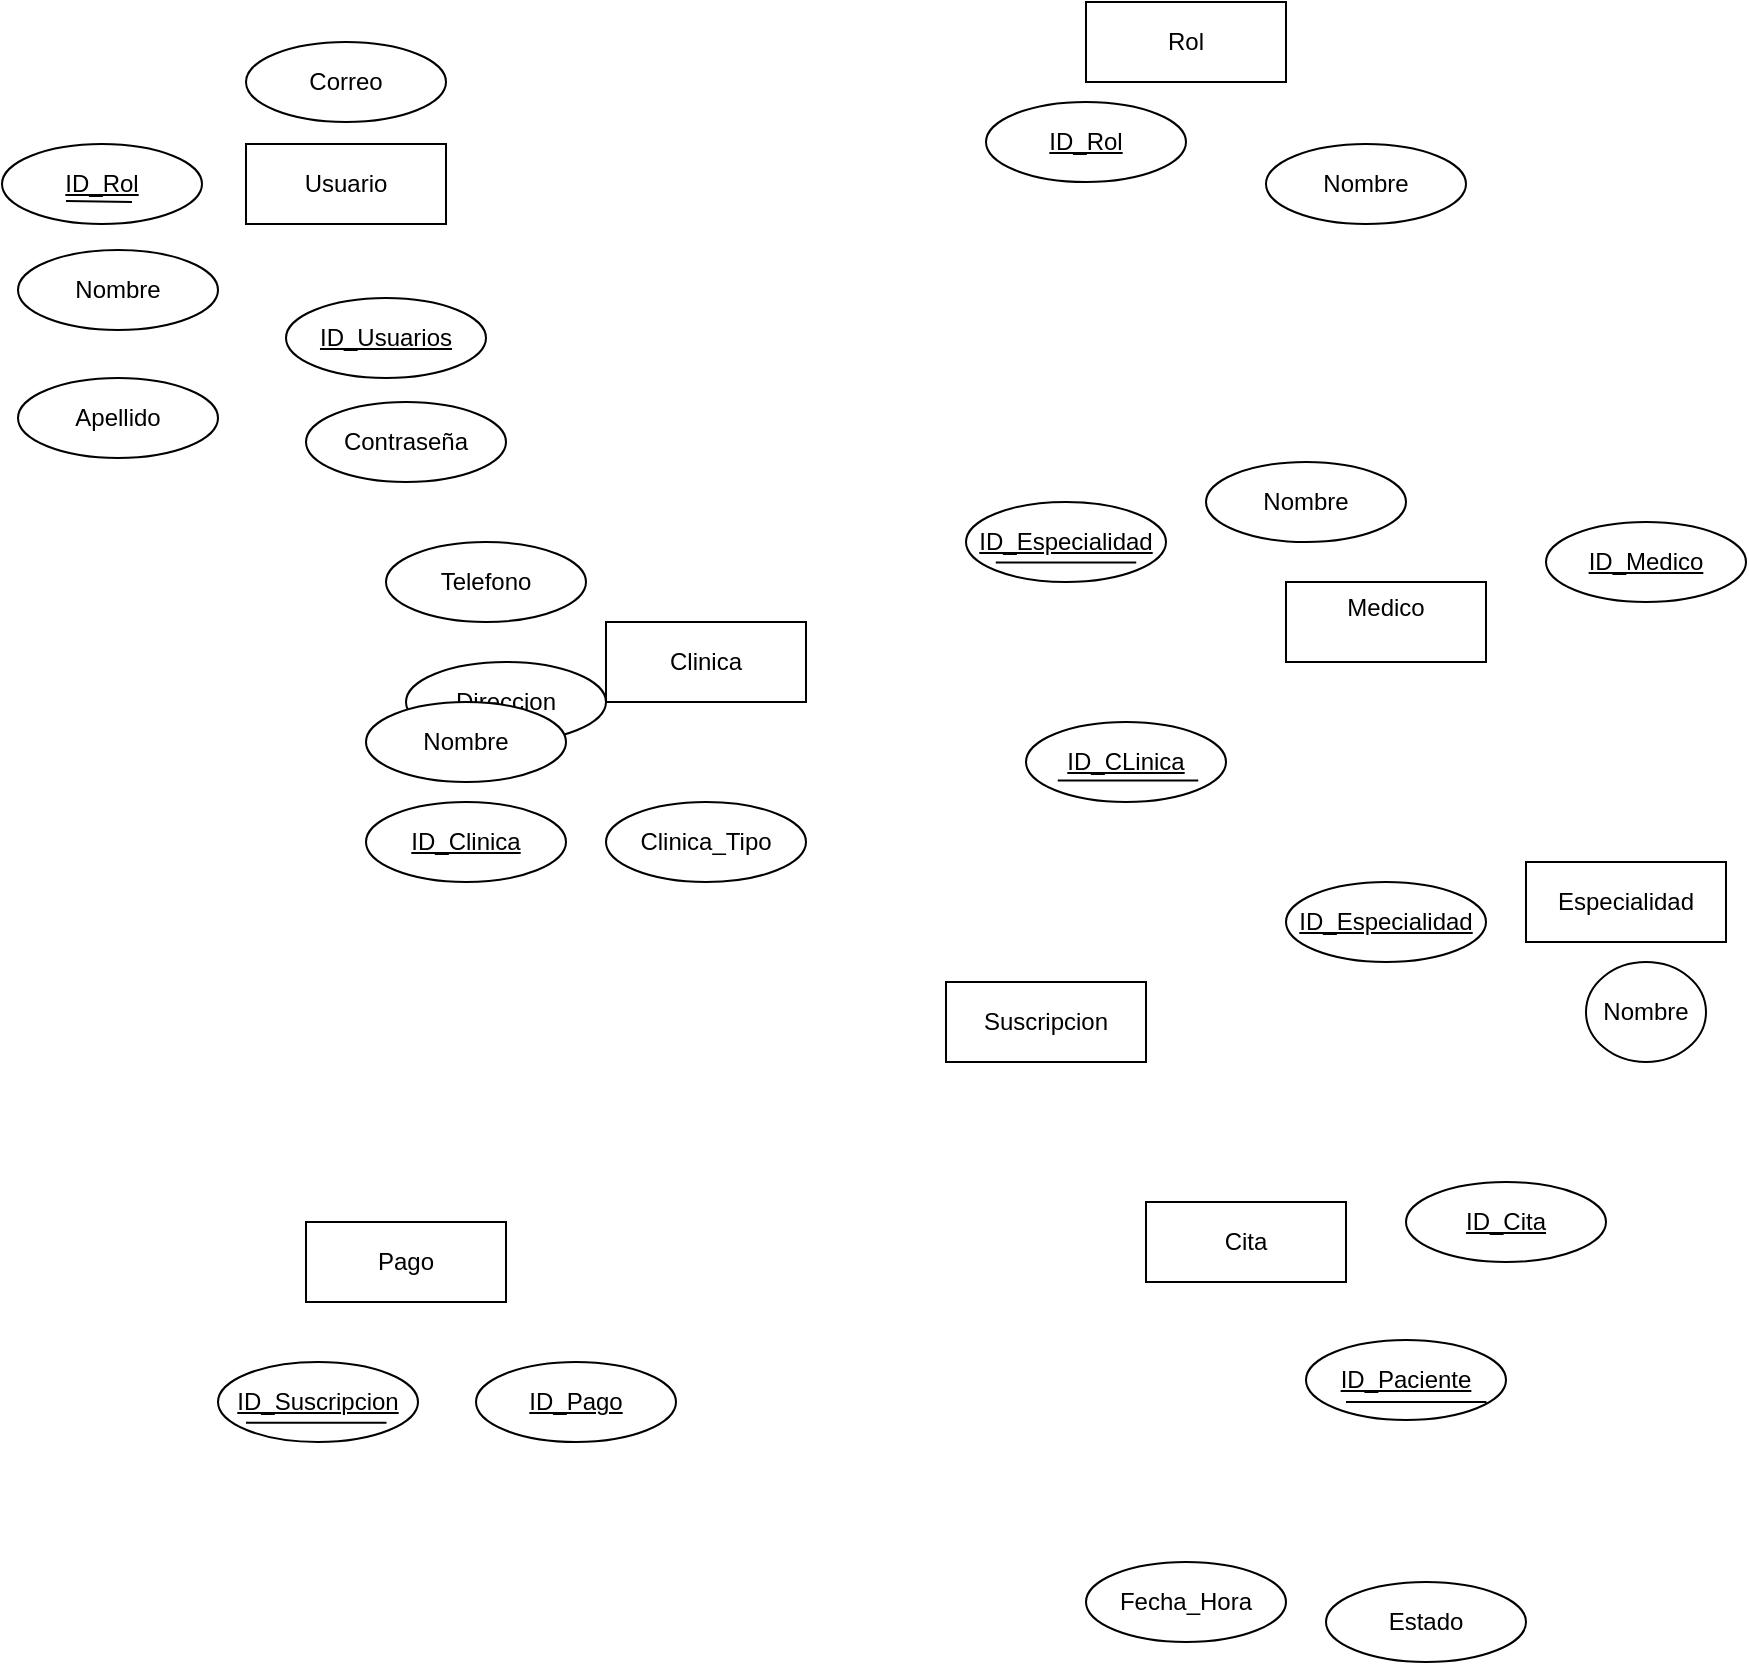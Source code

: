 <mxfile version="26.0.11">
  <diagram name="Page-1" id="bOMGAiljpsrgAa3pAj72">
    <mxGraphModel dx="1400" dy="1843" grid="1" gridSize="10" guides="1" tooltips="1" connect="1" arrows="1" fold="1" page="1" pageScale="1" pageWidth="850" pageHeight="1100" math="0" shadow="0">
      <root>
        <mxCell id="0" />
        <mxCell id="1" parent="0" />
        <mxCell id="c--go3GaVP2PXI2ZTADo-1" value="Usuario" style="whiteSpace=wrap;html=1;align=center;" vertex="1" parent="1">
          <mxGeometry x="210" y="-169" width="100" height="40" as="geometry" />
        </mxCell>
        <mxCell id="c--go3GaVP2PXI2ZTADo-3" value="Clinica" style="whiteSpace=wrap;html=1;align=center;" vertex="1" parent="1">
          <mxGeometry x="390" y="70" width="100" height="40" as="geometry" />
        </mxCell>
        <mxCell id="c--go3GaVP2PXI2ZTADo-4" value="Medico&lt;div&gt;&lt;br&gt;&lt;/div&gt;" style="whiteSpace=wrap;html=1;align=center;" vertex="1" parent="1">
          <mxGeometry x="730" y="50" width="100" height="40" as="geometry" />
        </mxCell>
        <mxCell id="c--go3GaVP2PXI2ZTADo-5" value="&lt;div&gt;Especialidad&lt;/div&gt;" style="whiteSpace=wrap;html=1;align=center;" vertex="1" parent="1">
          <mxGeometry x="850" y="190" width="100" height="40" as="geometry" />
        </mxCell>
        <mxCell id="c--go3GaVP2PXI2ZTADo-6" value="Suscripcion" style="whiteSpace=wrap;html=1;align=center;" vertex="1" parent="1">
          <mxGeometry x="560" y="250" width="100" height="40" as="geometry" />
        </mxCell>
        <mxCell id="c--go3GaVP2PXI2ZTADo-7" value="Pago" style="whiteSpace=wrap;html=1;align=center;" vertex="1" parent="1">
          <mxGeometry x="240" y="370" width="100" height="40" as="geometry" />
        </mxCell>
        <mxCell id="c--go3GaVP2PXI2ZTADo-8" value="ID_Rol" style="ellipse;whiteSpace=wrap;html=1;align=center;fontStyle=4;" vertex="1" parent="1">
          <mxGeometry x="88" y="-169" width="100" height="40" as="geometry" />
        </mxCell>
        <mxCell id="c--go3GaVP2PXI2ZTADo-9" value="Nombre" style="ellipse;whiteSpace=wrap;html=1;align=center;" vertex="1" parent="1">
          <mxGeometry x="96" y="-116" width="100" height="40" as="geometry" />
        </mxCell>
        <mxCell id="c--go3GaVP2PXI2ZTADo-10" value="Apellido" style="ellipse;whiteSpace=wrap;html=1;align=center;" vertex="1" parent="1">
          <mxGeometry x="96" y="-52" width="100" height="40" as="geometry" />
        </mxCell>
        <mxCell id="c--go3GaVP2PXI2ZTADo-11" value="Contraseña" style="ellipse;whiteSpace=wrap;html=1;align=center;" vertex="1" parent="1">
          <mxGeometry x="240" y="-40" width="100" height="40" as="geometry" />
        </mxCell>
        <mxCell id="c--go3GaVP2PXI2ZTADo-14" value="Correo" style="ellipse;whiteSpace=wrap;html=1;align=center;" vertex="1" parent="1">
          <mxGeometry x="210" y="-220" width="100" height="40" as="geometry" />
        </mxCell>
        <mxCell id="c--go3GaVP2PXI2ZTADo-16" value="ID_Usuarios" style="ellipse;whiteSpace=wrap;html=1;align=center;fontStyle=4;" vertex="1" parent="1">
          <mxGeometry x="230" y="-92" width="100" height="40" as="geometry" />
        </mxCell>
        <mxCell id="c--go3GaVP2PXI2ZTADo-19" value="" style="endArrow=none;html=1;rounded=0;" edge="1" parent="1">
          <mxGeometry relative="1" as="geometry">
            <mxPoint x="120" y="-140.5" as="sourcePoint" />
            <mxPoint x="153" y="-140" as="targetPoint" />
          </mxGeometry>
        </mxCell>
        <mxCell id="c--go3GaVP2PXI2ZTADo-21" value="Rol" style="whiteSpace=wrap;html=1;align=center;" vertex="1" parent="1">
          <mxGeometry x="630" y="-240" width="100" height="40" as="geometry" />
        </mxCell>
        <mxCell id="c--go3GaVP2PXI2ZTADo-22" value="ID_Rol" style="ellipse;whiteSpace=wrap;html=1;align=center;fontStyle=4;" vertex="1" parent="1">
          <mxGeometry x="580" y="-190" width="100" height="40" as="geometry" />
        </mxCell>
        <mxCell id="c--go3GaVP2PXI2ZTADo-23" value="Nombre" style="ellipse;whiteSpace=wrap;html=1;align=center;" vertex="1" parent="1">
          <mxGeometry x="720" y="-169" width="100" height="40" as="geometry" />
        </mxCell>
        <mxCell id="c--go3GaVP2PXI2ZTADo-24" value="ID_Clinica" style="ellipse;whiteSpace=wrap;html=1;align=center;fontStyle=4;" vertex="1" parent="1">
          <mxGeometry x="270" y="160" width="100" height="40" as="geometry" />
        </mxCell>
        <mxCell id="c--go3GaVP2PXI2ZTADo-26" value="Clinica_Tipo" style="ellipse;whiteSpace=wrap;html=1;align=center;" vertex="1" parent="1">
          <mxGeometry x="390" y="160" width="100" height="40" as="geometry" />
        </mxCell>
        <mxCell id="c--go3GaVP2PXI2ZTADo-27" value="Telefono" style="ellipse;whiteSpace=wrap;html=1;align=center;" vertex="1" parent="1">
          <mxGeometry x="280" y="30" width="100" height="40" as="geometry" />
        </mxCell>
        <mxCell id="c--go3GaVP2PXI2ZTADo-29" value="Direccion" style="ellipse;whiteSpace=wrap;html=1;align=center;" vertex="1" parent="1">
          <mxGeometry x="290" y="90" width="100" height="40" as="geometry" />
        </mxCell>
        <mxCell id="c--go3GaVP2PXI2ZTADo-30" value="Nombre" style="ellipse;whiteSpace=wrap;html=1;align=center;" vertex="1" parent="1">
          <mxGeometry x="270" y="110" width="100" height="40" as="geometry" />
        </mxCell>
        <mxCell id="c--go3GaVP2PXI2ZTADo-31" value="ID_Medico" style="ellipse;whiteSpace=wrap;html=1;align=center;fontStyle=4;" vertex="1" parent="1">
          <mxGeometry x="860" y="20" width="100" height="40" as="geometry" />
        </mxCell>
        <mxCell id="c--go3GaVP2PXI2ZTADo-32" value="Nombre" style="ellipse;whiteSpace=wrap;html=1;align=center;" vertex="1" parent="1">
          <mxGeometry x="880" y="240" width="60" height="50" as="geometry" />
        </mxCell>
        <mxCell id="c--go3GaVP2PXI2ZTADo-33" value="ID_Especialidad" style="ellipse;whiteSpace=wrap;html=1;align=center;fontStyle=4;" vertex="1" parent="1">
          <mxGeometry x="570" y="10" width="100" height="40" as="geometry" />
        </mxCell>
        <mxCell id="c--go3GaVP2PXI2ZTADo-34" value="" style="endArrow=none;html=1;rounded=0;exitX=0;exitY=1;exitDx=0;exitDy=0;entryX=1;entryY=1;entryDx=0;entryDy=0;" edge="1" parent="1">
          <mxGeometry relative="1" as="geometry">
            <mxPoint x="584.883" y="40.237" as="sourcePoint" />
            <mxPoint x="655.117" y="40.237" as="targetPoint" />
          </mxGeometry>
        </mxCell>
        <mxCell id="c--go3GaVP2PXI2ZTADo-35" value="ID_CLinica" style="ellipse;whiteSpace=wrap;html=1;align=center;fontStyle=4;" vertex="1" parent="1">
          <mxGeometry x="600" y="120" width="100" height="40" as="geometry" />
        </mxCell>
        <mxCell id="c--go3GaVP2PXI2ZTADo-37" value="ID_Especialidad" style="ellipse;whiteSpace=wrap;html=1;align=center;fontStyle=4;" vertex="1" parent="1">
          <mxGeometry x="730" y="200" width="100" height="40" as="geometry" />
        </mxCell>
        <mxCell id="c--go3GaVP2PXI2ZTADo-38" value="Nombre" style="ellipse;whiteSpace=wrap;html=1;align=center;" vertex="1" parent="1">
          <mxGeometry x="690" y="-10" width="100" height="40" as="geometry" />
        </mxCell>
        <mxCell id="c--go3GaVP2PXI2ZTADo-39" value="Cita" style="whiteSpace=wrap;html=1;align=center;" vertex="1" parent="1">
          <mxGeometry x="660" y="360" width="100" height="40" as="geometry" />
        </mxCell>
        <mxCell id="c--go3GaVP2PXI2ZTADo-41" value="ID_Cita" style="ellipse;whiteSpace=wrap;html=1;align=center;fontStyle=4;" vertex="1" parent="1">
          <mxGeometry x="790" y="350" width="100" height="40" as="geometry" />
        </mxCell>
        <mxCell id="c--go3GaVP2PXI2ZTADo-42" value="ID_Paciente" style="ellipse;whiteSpace=wrap;html=1;align=center;fontStyle=4;" vertex="1" parent="1">
          <mxGeometry x="740" y="429" width="100" height="40" as="geometry" />
        </mxCell>
        <mxCell id="c--go3GaVP2PXI2ZTADo-44" value="ID_Pago" style="ellipse;whiteSpace=wrap;html=1;align=center;fontStyle=4;" vertex="1" parent="1">
          <mxGeometry x="325" y="440" width="100" height="40" as="geometry" />
        </mxCell>
        <mxCell id="c--go3GaVP2PXI2ZTADo-46" value="" style="endArrow=none;html=1;rounded=0;exitX=0;exitY=1;exitDx=0;exitDy=0;entryX=1;entryY=1;entryDx=0;entryDy=0;" edge="1" parent="1">
          <mxGeometry relative="1" as="geometry">
            <mxPoint x="615.883" y="149.237" as="sourcePoint" />
            <mxPoint x="686.117" y="149.237" as="targetPoint" />
          </mxGeometry>
        </mxCell>
        <mxCell id="c--go3GaVP2PXI2ZTADo-47" value="" style="endArrow=none;html=1;rounded=0;exitX=0;exitY=1;exitDx=0;exitDy=0;entryX=1;entryY=1;entryDx=0;entryDy=0;" edge="1" parent="1">
          <mxGeometry relative="1" as="geometry">
            <mxPoint x="760.003" y="459.997" as="sourcePoint" />
            <mxPoint x="830.237" y="459.997" as="targetPoint" />
          </mxGeometry>
        </mxCell>
        <mxCell id="c--go3GaVP2PXI2ZTADo-48" value="Fecha_Hora" style="ellipse;whiteSpace=wrap;html=1;align=center;" vertex="1" parent="1">
          <mxGeometry x="630" y="540" width="100" height="40" as="geometry" />
        </mxCell>
        <mxCell id="c--go3GaVP2PXI2ZTADo-49" value="Estado" style="ellipse;whiteSpace=wrap;html=1;align=center;" vertex="1" parent="1">
          <mxGeometry x="750" y="550" width="100" height="40" as="geometry" />
        </mxCell>
        <mxCell id="c--go3GaVP2PXI2ZTADo-50" value="ID_Suscripcion" style="ellipse;whiteSpace=wrap;html=1;align=center;fontStyle=4;" vertex="1" parent="1">
          <mxGeometry x="196" y="440" width="100" height="40" as="geometry" />
        </mxCell>
        <mxCell id="c--go3GaVP2PXI2ZTADo-52" value="" style="endArrow=none;html=1;rounded=0;exitX=0;exitY=1;exitDx=0;exitDy=0;entryX=1;entryY=1;entryDx=0;entryDy=0;" edge="1" parent="1">
          <mxGeometry relative="1" as="geometry">
            <mxPoint x="210.003" y="470.337" as="sourcePoint" />
            <mxPoint x="280.237" y="470.337" as="targetPoint" />
          </mxGeometry>
        </mxCell>
      </root>
    </mxGraphModel>
  </diagram>
</mxfile>
